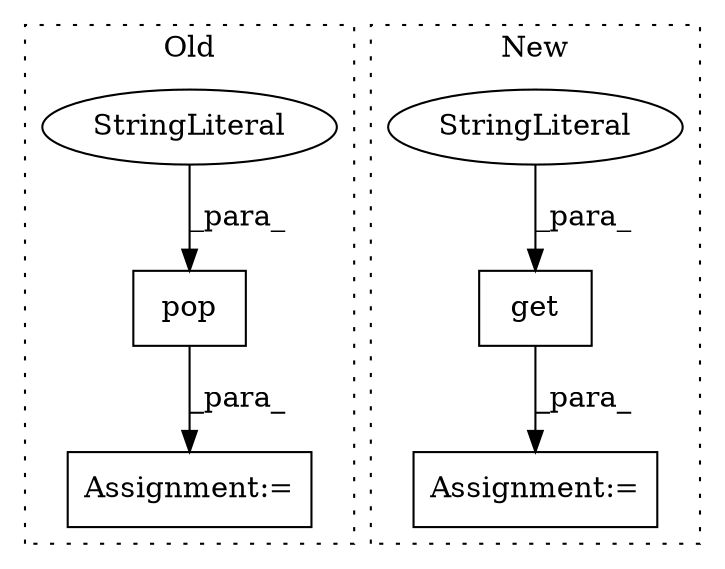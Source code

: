 digraph G {
subgraph cluster0 {
1 [label="pop" a="32" s="11201,11226" l="4,1" shape="box"];
4 [label="StringLiteral" a="45" s="11205" l="16" shape="ellipse"];
6 [label="Assignment:=" a="7" s="11183" l="1" shape="box"];
label = "Old";
style="dotted";
}
subgraph cluster1 {
2 [label="get" a="32" s="11677,11710" l="4,1" shape="box"];
3 [label="Assignment:=" a="7" s="11650" l="1" shape="box"];
5 [label="StringLiteral" a="45" s="11681" l="20" shape="ellipse"];
label = "New";
style="dotted";
}
1 -> 6 [label="_para_"];
2 -> 3 [label="_para_"];
4 -> 1 [label="_para_"];
5 -> 2 [label="_para_"];
}